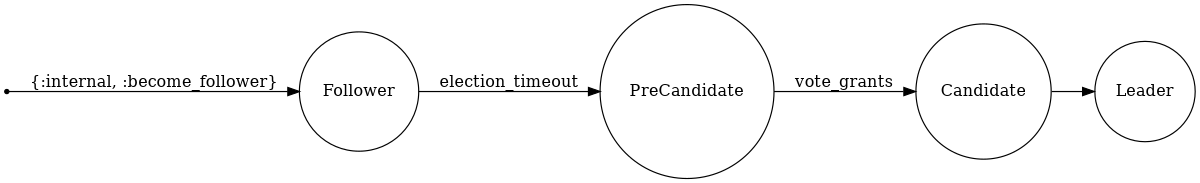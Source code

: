 digraph Raft {
    rankdir=LR;
    size="8,5";
    node [shape=point] qi;
    node [shape=circle] Follower;
    node [shape=circle] PreCandidate;
    node [shape=circle] Candidate;
    node [shape=circle] Leader;
    qi -> Follower [label="{:internal, :become_follower}"];

Follower -> PreCandidate [label = "election_timeout"];

PreCandidate -> Candidate [label = "vote_grants"];

Candidate -> Leader;

}
